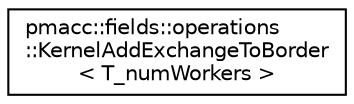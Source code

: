 digraph "Graphical Class Hierarchy"
{
 // LATEX_PDF_SIZE
  edge [fontname="Helvetica",fontsize="10",labelfontname="Helvetica",labelfontsize="10"];
  node [fontname="Helvetica",fontsize="10",shape=record];
  rankdir="LR";
  Node0 [label="pmacc::fields::operations\l::KernelAddExchangeToBorder\l\< T_numWorkers \>",height=0.2,width=0.4,color="black", fillcolor="white", style="filled",URL="$structpmacc_1_1fields_1_1operations_1_1_kernel_add_exchange_to_border.html",tooltip="Add field values from a received temporary buffer (exchange) to the local box (border)"];
}

